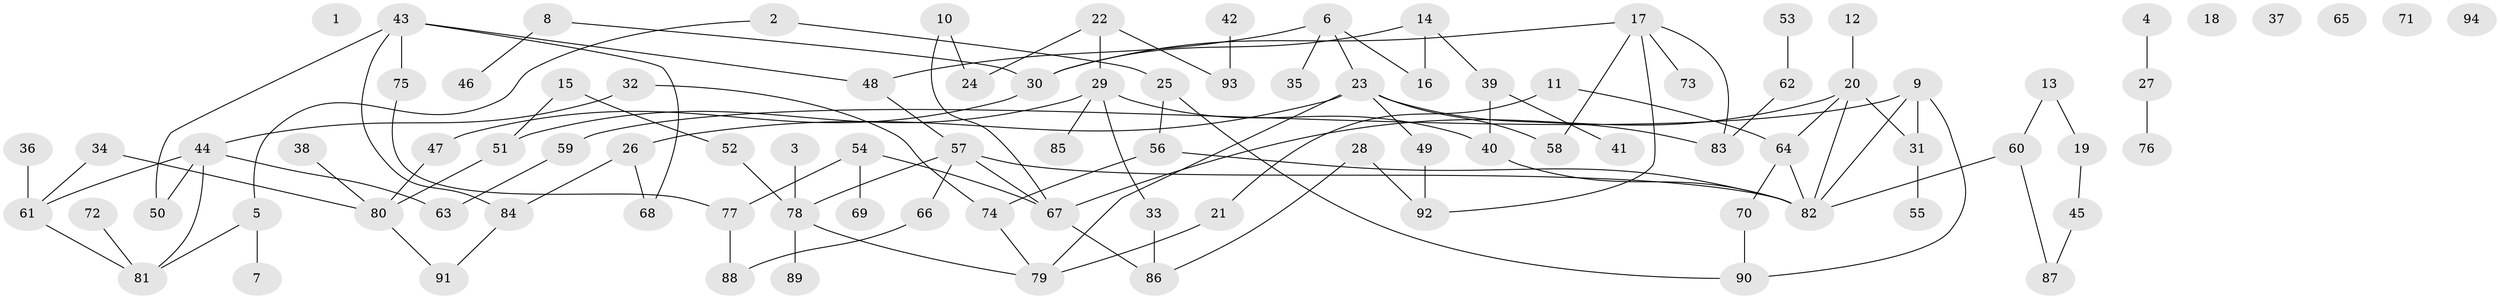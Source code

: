 // Generated by graph-tools (version 1.1) at 2025/12/03/09/25 04:12:59]
// undirected, 94 vertices, 114 edges
graph export_dot {
graph [start="1"]
  node [color=gray90,style=filled];
  1;
  2;
  3;
  4;
  5;
  6;
  7;
  8;
  9;
  10;
  11;
  12;
  13;
  14;
  15;
  16;
  17;
  18;
  19;
  20;
  21;
  22;
  23;
  24;
  25;
  26;
  27;
  28;
  29;
  30;
  31;
  32;
  33;
  34;
  35;
  36;
  37;
  38;
  39;
  40;
  41;
  42;
  43;
  44;
  45;
  46;
  47;
  48;
  49;
  50;
  51;
  52;
  53;
  54;
  55;
  56;
  57;
  58;
  59;
  60;
  61;
  62;
  63;
  64;
  65;
  66;
  67;
  68;
  69;
  70;
  71;
  72;
  73;
  74;
  75;
  76;
  77;
  78;
  79;
  80;
  81;
  82;
  83;
  84;
  85;
  86;
  87;
  88;
  89;
  90;
  91;
  92;
  93;
  94;
  2 -- 5;
  2 -- 25;
  3 -- 78;
  4 -- 27;
  5 -- 7;
  5 -- 81;
  6 -- 16;
  6 -- 23;
  6 -- 35;
  6 -- 48;
  8 -- 30;
  8 -- 46;
  9 -- 31;
  9 -- 59;
  9 -- 82;
  9 -- 90;
  10 -- 24;
  10 -- 67;
  11 -- 21;
  11 -- 64;
  12 -- 20;
  13 -- 19;
  13 -- 60;
  14 -- 16;
  14 -- 30;
  14 -- 39;
  15 -- 51;
  15 -- 52;
  17 -- 30;
  17 -- 58;
  17 -- 73;
  17 -- 83;
  17 -- 92;
  19 -- 45;
  20 -- 31;
  20 -- 64;
  20 -- 67;
  20 -- 82;
  21 -- 79;
  22 -- 24;
  22 -- 29;
  22 -- 93;
  23 -- 26;
  23 -- 49;
  23 -- 58;
  23 -- 79;
  23 -- 83;
  25 -- 56;
  25 -- 90;
  26 -- 68;
  26 -- 84;
  27 -- 76;
  28 -- 86;
  28 -- 92;
  29 -- 33;
  29 -- 40;
  29 -- 51;
  29 -- 85;
  30 -- 47;
  31 -- 55;
  32 -- 44;
  32 -- 74;
  33 -- 86;
  34 -- 61;
  34 -- 80;
  36 -- 61;
  38 -- 80;
  39 -- 40;
  39 -- 41;
  40 -- 82;
  42 -- 93;
  43 -- 48;
  43 -- 50;
  43 -- 68;
  43 -- 75;
  43 -- 84;
  44 -- 50;
  44 -- 61;
  44 -- 63;
  44 -- 81;
  45 -- 87;
  47 -- 80;
  48 -- 57;
  49 -- 92;
  51 -- 80;
  52 -- 78;
  53 -- 62;
  54 -- 67;
  54 -- 69;
  54 -- 77;
  56 -- 74;
  56 -- 82;
  57 -- 66;
  57 -- 67;
  57 -- 78;
  57 -- 82;
  59 -- 63;
  60 -- 82;
  60 -- 87;
  61 -- 81;
  62 -- 83;
  64 -- 70;
  64 -- 82;
  66 -- 88;
  67 -- 86;
  70 -- 90;
  72 -- 81;
  74 -- 79;
  75 -- 77;
  77 -- 88;
  78 -- 79;
  78 -- 89;
  80 -- 91;
  84 -- 91;
}
